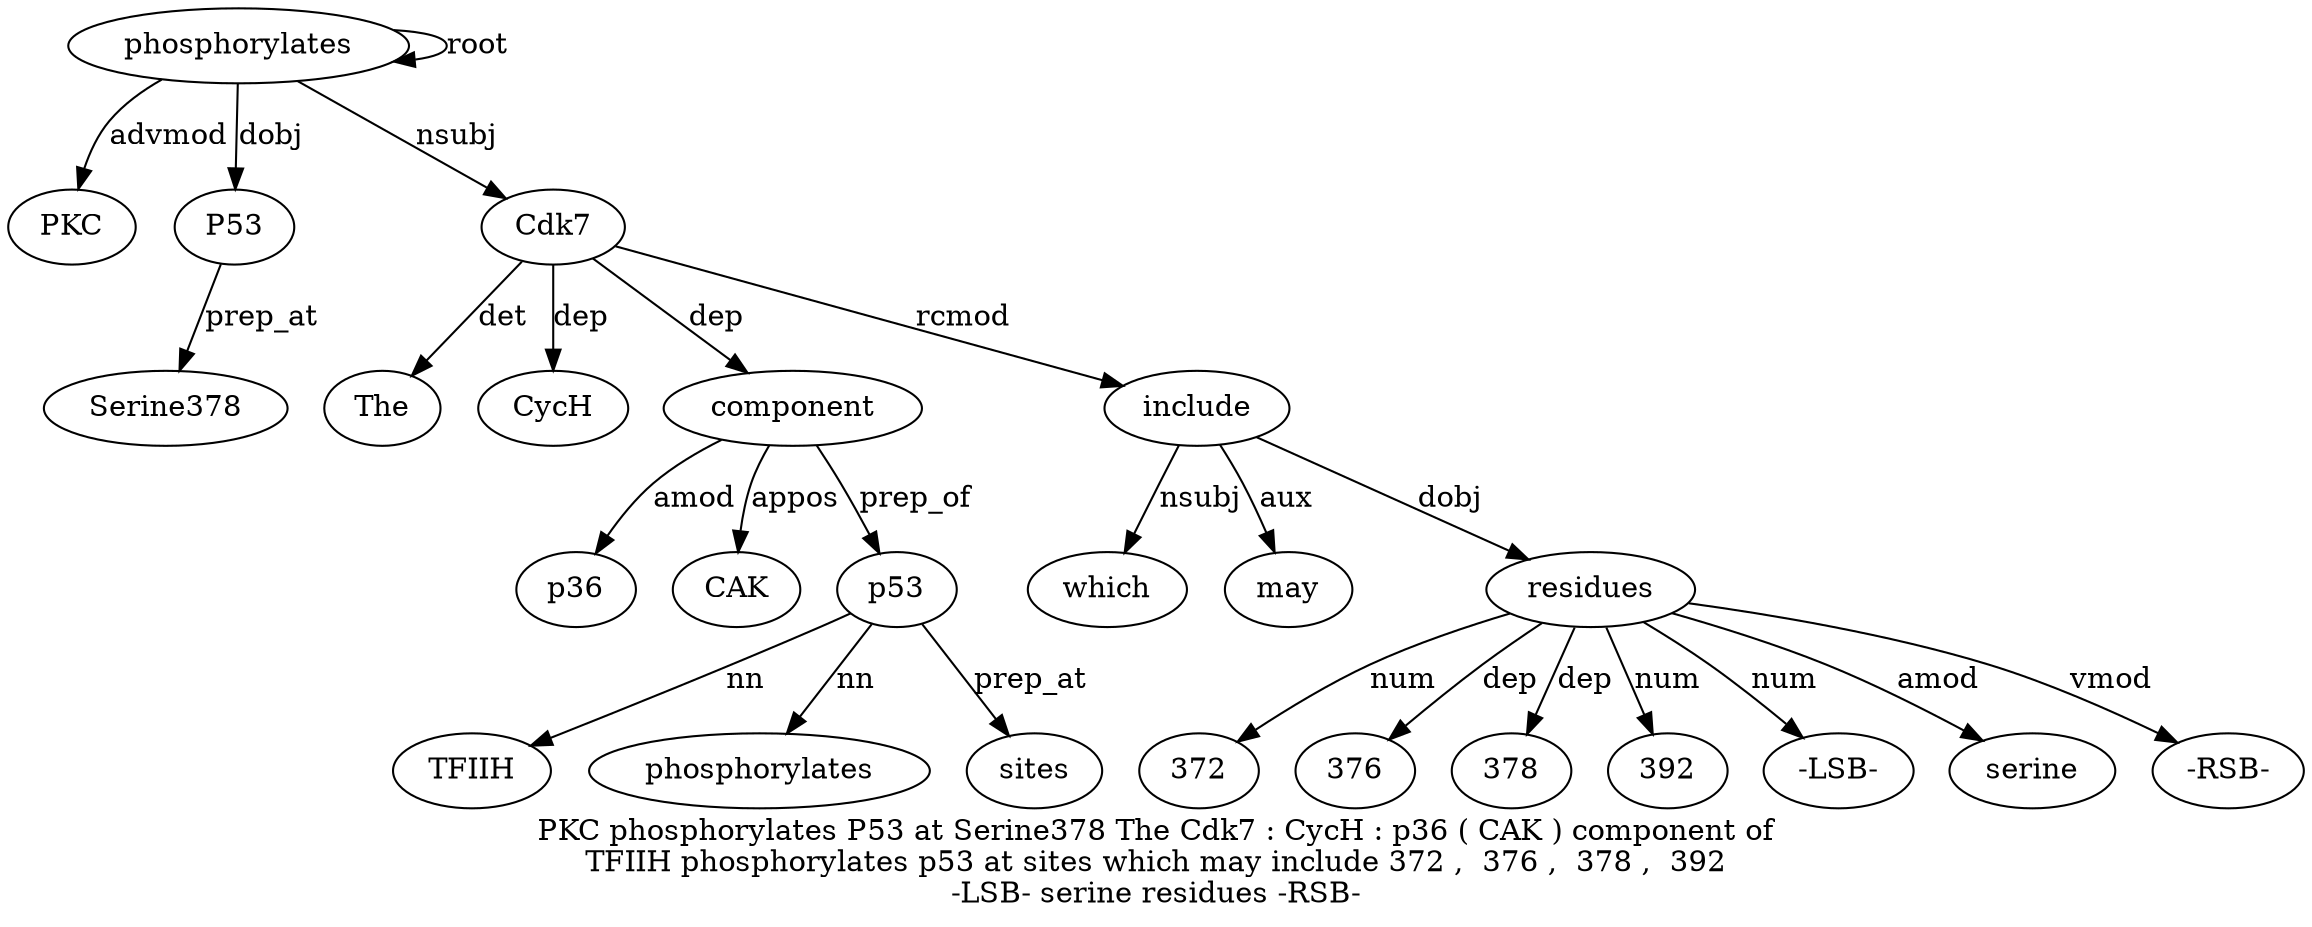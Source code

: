 digraph "PKC phosphorylates P53 at Serine378 The Cdk7 : CycH : p36 ( CAK ) component of TFIIH phosphorylates p53 at sites which may include 372 ,  376 ,  378 ,  392 -LSB- serine residues -RSB-" {
label="PKC phosphorylates P53 at Serine378 The Cdk7 : CycH : p36 ( CAK ) component of
TFIIH phosphorylates p53 at sites which may include 372 ,  376 ,  378 ,  392
-LSB- serine residues -RSB-";
phosphorylates2 [style=filled, fillcolor=white, label=phosphorylates];
PKC1 [style=filled, fillcolor=white, label=PKC];
phosphorylates2 -> PKC1  [label=advmod];
phosphorylates2 -> phosphorylates2  [label=root];
P53 [style=filled, fillcolor=white, label=P53];
phosphorylates2 -> P53  [label=dobj];
Serine3785 [style=filled, fillcolor=white, label=Serine378];
P53 -> Serine3785  [label=prep_at];
Cdk7 [style=filled, fillcolor=white, label=Cdk7];
The6 [style=filled, fillcolor=white, label=The];
Cdk7 -> The6  [label=det];
phosphorylates2 -> Cdk7  [label=nsubj];
CycH9 [style=filled, fillcolor=white, label=CycH];
Cdk7 -> CycH9  [label=dep];
component15 [style=filled, fillcolor=white, label=component];
p3611 [style=filled, fillcolor=white, label=p36];
component15 -> p3611  [label=amod];
CAK13 [style=filled, fillcolor=white, label=CAK];
component15 -> CAK13  [label=appos];
Cdk7 -> component15  [label=dep];
p5319 [style=filled, fillcolor=white, label=p53];
TFIIH17 [style=filled, fillcolor=white, label=TFIIH];
p5319 -> TFIIH17  [label=nn];
phosphorylates18 [style=filled, fillcolor=white, label=phosphorylates];
p5319 -> phosphorylates18  [label=nn];
component15 -> p5319  [label=prep_of];
sites21 [style=filled, fillcolor=white, label=sites];
p5319 -> sites21  [label=prep_at];
include24 [style=filled, fillcolor=white, label=include];
which22 [style=filled, fillcolor=white, label=which];
include24 -> which22  [label=nsubj];
may23 [style=filled, fillcolor=white, label=may];
include24 -> may23  [label=aux];
Cdk7 -> include24  [label=rcmod];
residues34 [style=filled, fillcolor=white, label=residues];
37225 [style=filled, fillcolor=white, label=372];
residues34 -> 37225  [label=num];
3762 [style=filled, fillcolor=white, label=376];
residues34 -> 3762  [label=dep];
37829 [style=filled, fillcolor=white, label=378];
residues34 -> 37829  [label=dep];
39231 [style=filled, fillcolor=white, label=392];
residues34 -> 39231  [label=num];
"-LSB-32" [style=filled, fillcolor=white, label="-LSB-"];
residues34 -> "-LSB-32"  [label=num];
serine33 [style=filled, fillcolor=white, label=serine];
residues34 -> serine33  [label=amod];
include24 -> residues34  [label=dobj];
"-RSB-35" [style=filled, fillcolor=white, label="-RSB-"];
residues34 -> "-RSB-35"  [label=vmod];
}
